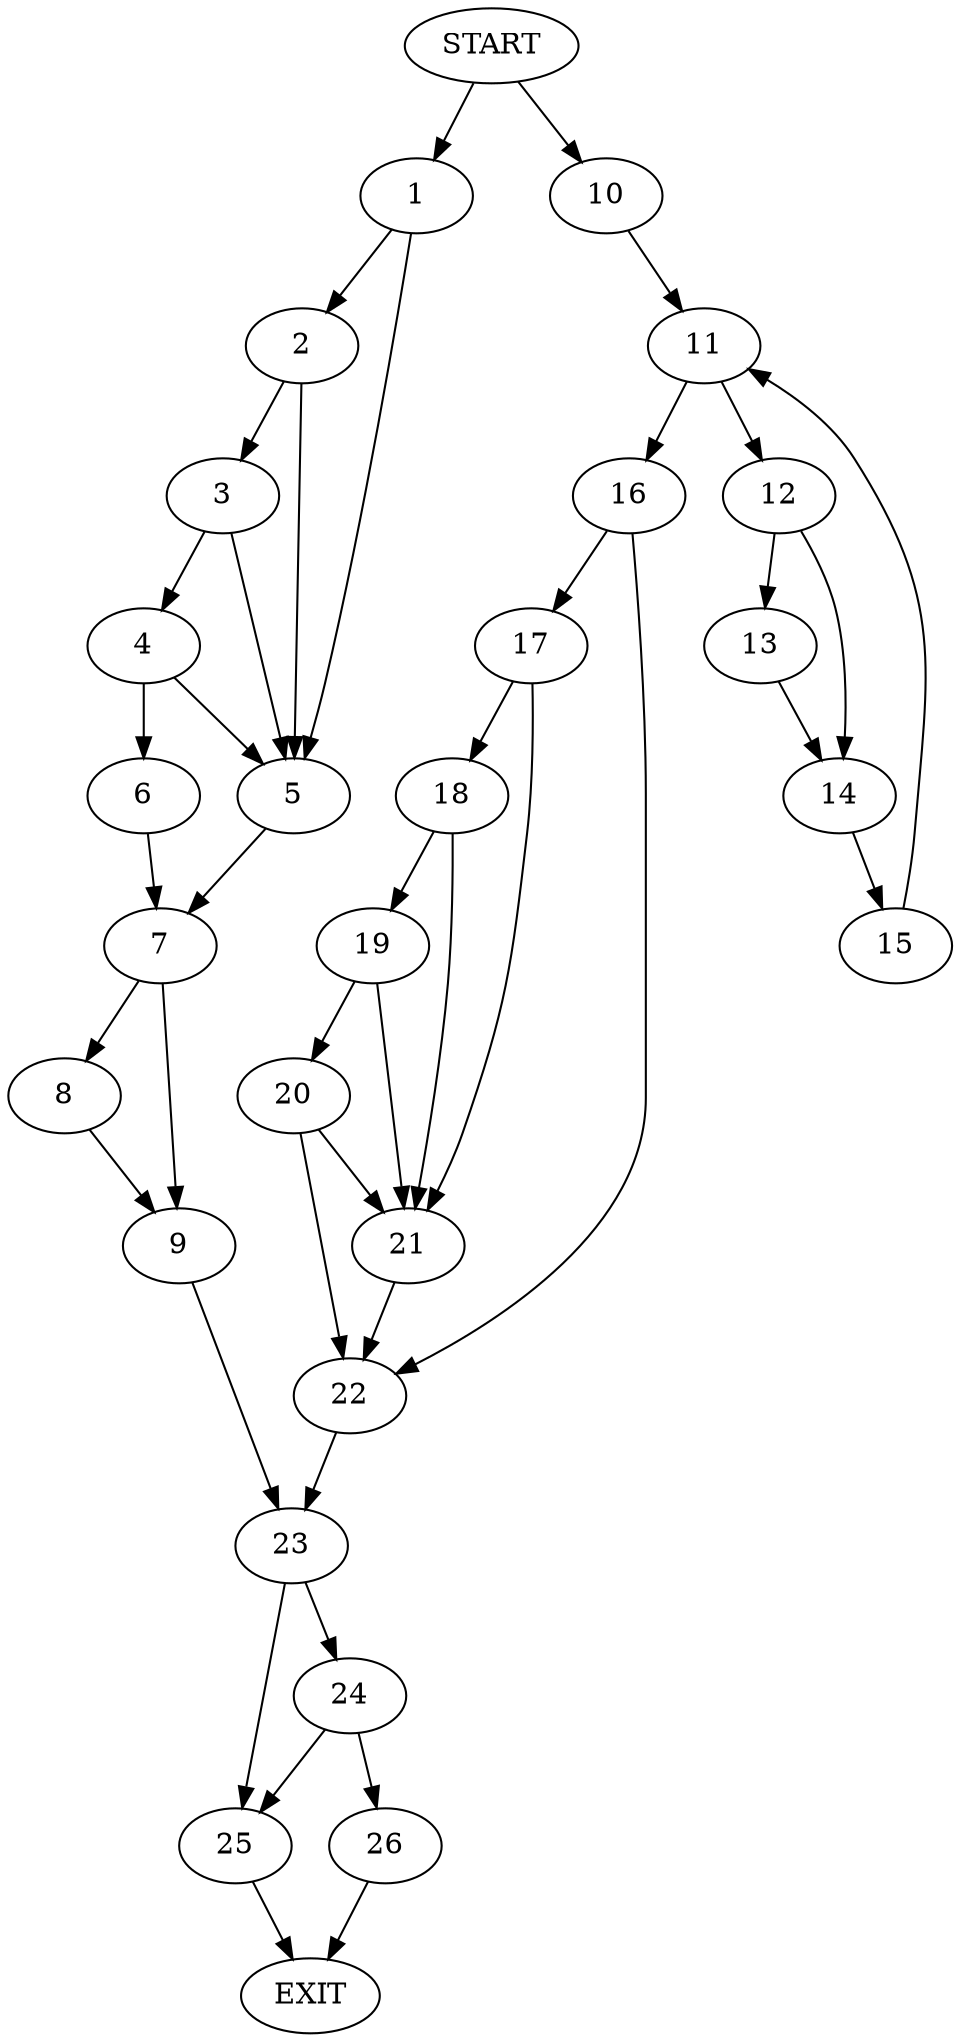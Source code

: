 digraph { 
0 [label="START"];
1;
2;
3;
4;
5;
6;
7;
8;
9;
10;
11;
12;
13;
14;
15;
16;
17;
18;
19;
20;
21;
22;
23;
24;
25;
26;
27[label="EXIT"];
0 -> 1;
0 -> 10;
1 -> 5;
1 -> 2;
2 -> 5;
2 -> 3;
3 -> 5;
3 -> 4;
4 -> 5;
4 -> 6;
5 -> 7;
6 -> 7;
7 -> 8;
7 -> 9;
8 -> 9;
9 -> 23;
10 -> 11;
11 -> 12;
11 -> 16;
12 -> 13;
12 -> 14;
13 -> 14;
14 -> 15;
15 -> 11;
16 -> 22;
16 -> 17;
17 -> 18;
17 -> 21;
18 -> 19;
18 -> 21;
19 -> 20;
19 -> 21;
20 -> 22;
20 -> 21;
21 -> 22;
22 -> 23;
23 -> 25;
23 -> 24;
24 -> 25;
24 -> 26;
25 -> 27;
26 -> 27;
}